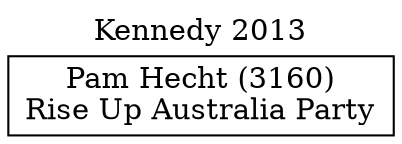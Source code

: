 // House preference flow
digraph "Pam Hecht (3160)_Kennedy_2013" {
	graph [label="Kennedy 2013" labelloc=t mclimit=10]
	node [shape=box]
	"Pam Hecht (3160)" [label="Pam Hecht (3160)
Rise Up Australia Party"]
}
